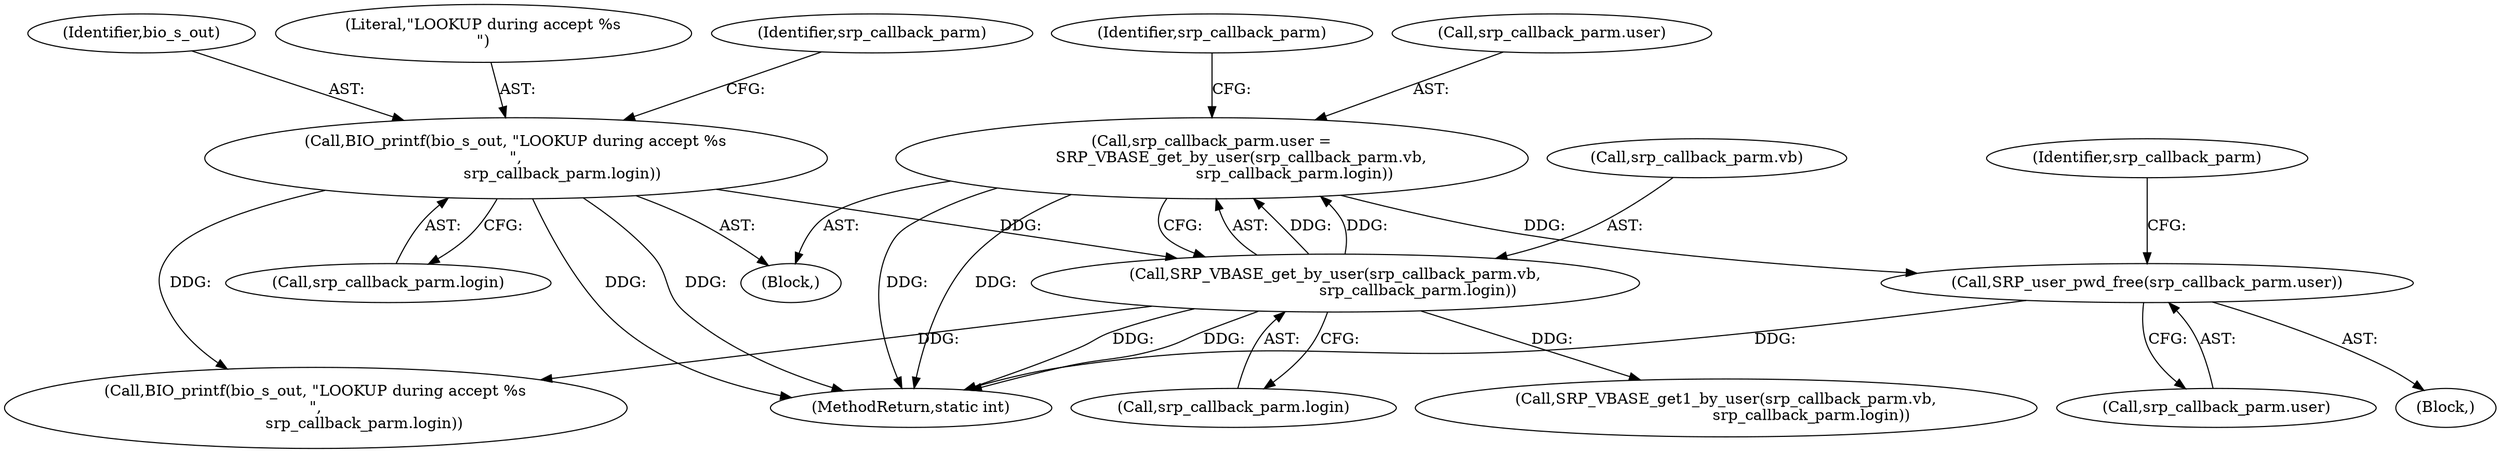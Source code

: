 digraph "0_openssl_259b664f950c2ba66fbf4b0fe5281327904ead21@API" {
"1000190" [label="(Call,SRP_user_pwd_free(srp_callback_parm.user))"];
"1000158" [label="(Call,srp_callback_parm.user =\n            SRP_VBASE_get_by_user(srp_callback_parm.vb,\n                                  srp_callback_parm.login))"];
"1000162" [label="(Call,SRP_VBASE_get_by_user(srp_callback_parm.vb,\n                                  srp_callback_parm.login))"];
"1000152" [label="(Call,BIO_printf(bio_s_out, \"LOOKUP during accept %s\n\",\n                   srp_callback_parm.login))"];
"1000163" [label="(Call,srp_callback_parm.vb)"];
"1000183" [label="(Block,)"];
"1000196" [label="(Identifier,srp_callback_parm)"];
"1000152" [label="(Call,BIO_printf(bio_s_out, \"LOOKUP during accept %s\n\",\n                   srp_callback_parm.login))"];
"1000159" [label="(Call,srp_callback_parm.user)"];
"1000462" [label="(MethodReturn,static int)"];
"1000162" [label="(Call,SRP_VBASE_get_by_user(srp_callback_parm.vb,\n                                  srp_callback_parm.login))"];
"1000166" [label="(Call,srp_callback_parm.login)"];
"1000154" [label="(Literal,\"LOOKUP during accept %s\n\")"];
"1000198" [label="(Call,SRP_VBASE_get1_by_user(srp_callback_parm.vb,\n                                   srp_callback_parm.login))"];
"1000184" [label="(Call,BIO_printf(bio_s_out, \"LOOKUP during accept %s\n\",\n                    srp_callback_parm.login))"];
"1000190" [label="(Call,SRP_user_pwd_free(srp_callback_parm.user))"];
"1000191" [label="(Call,srp_callback_parm.user)"];
"1000160" [label="(Identifier,srp_callback_parm)"];
"1000151" [label="(Block,)"];
"1000155" [label="(Call,srp_callback_parm.login)"];
"1000153" [label="(Identifier,bio_s_out)"];
"1000171" [label="(Identifier,srp_callback_parm)"];
"1000158" [label="(Call,srp_callback_parm.user =\n            SRP_VBASE_get_by_user(srp_callback_parm.vb,\n                                  srp_callback_parm.login))"];
"1000190" -> "1000183"  [label="AST: "];
"1000190" -> "1000191"  [label="CFG: "];
"1000191" -> "1000190"  [label="AST: "];
"1000196" -> "1000190"  [label="CFG: "];
"1000190" -> "1000462"  [label="DDG: "];
"1000158" -> "1000190"  [label="DDG: "];
"1000158" -> "1000151"  [label="AST: "];
"1000158" -> "1000162"  [label="CFG: "];
"1000159" -> "1000158"  [label="AST: "];
"1000162" -> "1000158"  [label="AST: "];
"1000171" -> "1000158"  [label="CFG: "];
"1000158" -> "1000462"  [label="DDG: "];
"1000158" -> "1000462"  [label="DDG: "];
"1000162" -> "1000158"  [label="DDG: "];
"1000162" -> "1000158"  [label="DDG: "];
"1000162" -> "1000166"  [label="CFG: "];
"1000163" -> "1000162"  [label="AST: "];
"1000166" -> "1000162"  [label="AST: "];
"1000162" -> "1000462"  [label="DDG: "];
"1000162" -> "1000462"  [label="DDG: "];
"1000152" -> "1000162"  [label="DDG: "];
"1000162" -> "1000184"  [label="DDG: "];
"1000162" -> "1000198"  [label="DDG: "];
"1000152" -> "1000151"  [label="AST: "];
"1000152" -> "1000155"  [label="CFG: "];
"1000153" -> "1000152"  [label="AST: "];
"1000154" -> "1000152"  [label="AST: "];
"1000155" -> "1000152"  [label="AST: "];
"1000160" -> "1000152"  [label="CFG: "];
"1000152" -> "1000462"  [label="DDG: "];
"1000152" -> "1000462"  [label="DDG: "];
"1000152" -> "1000184"  [label="DDG: "];
}
